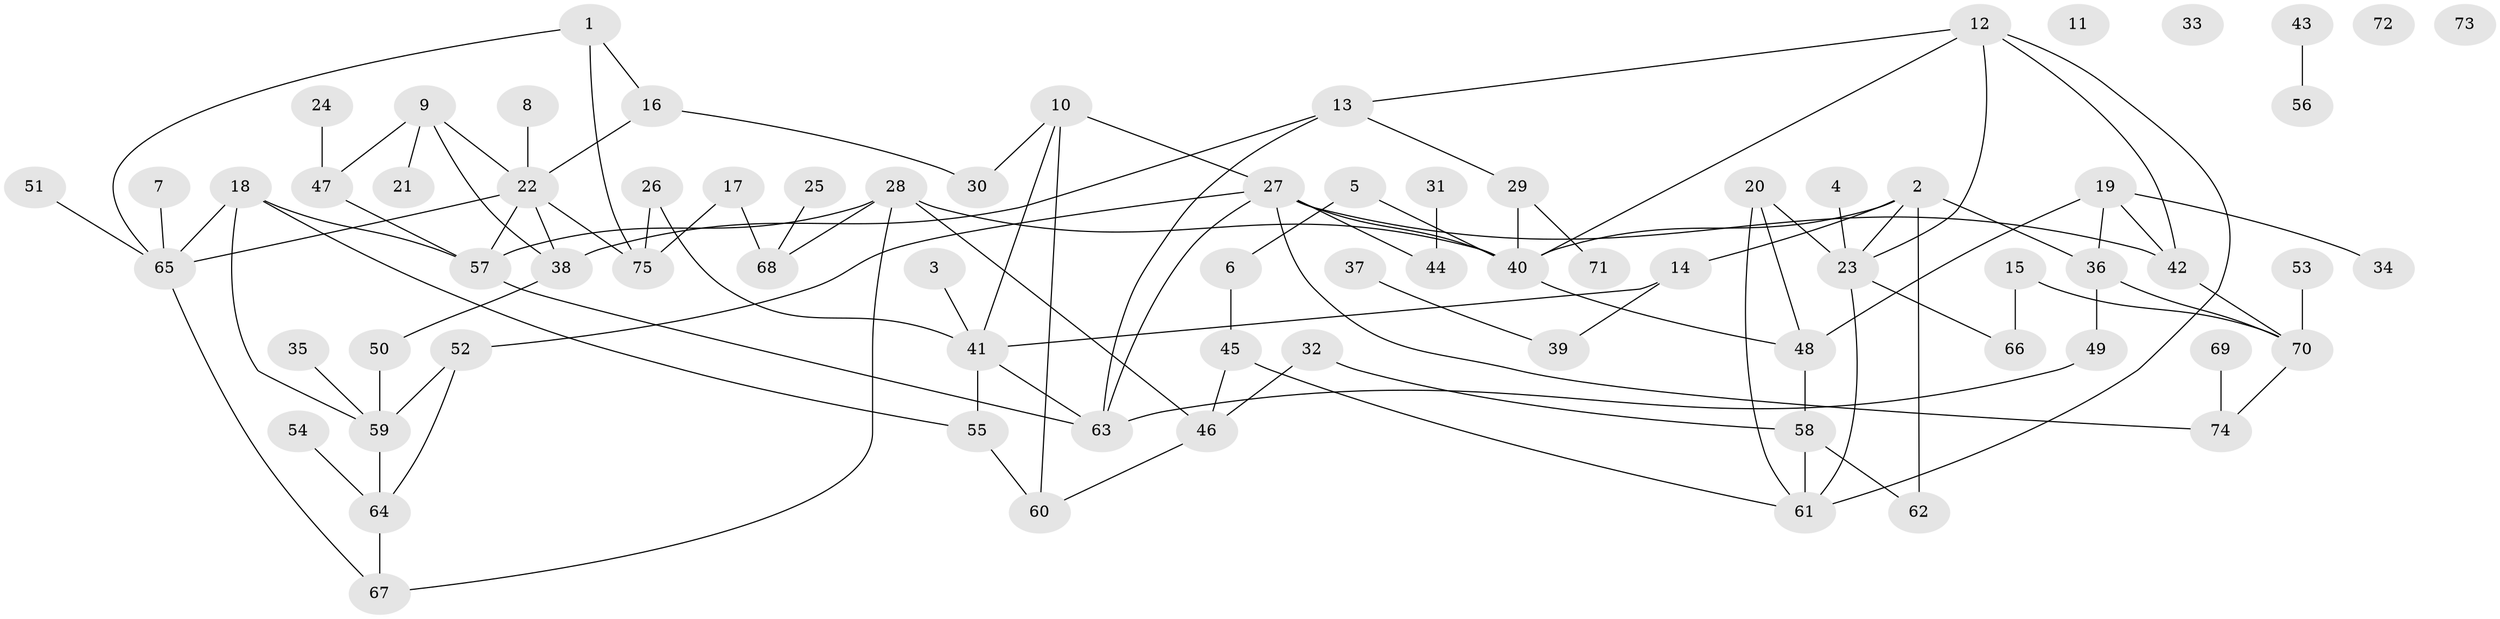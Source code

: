 // coarse degree distribution, {6: 0.12121212121212122, 3: 0.18181818181818182, 4: 0.06060606060606061, 5: 0.12121212121212122, 11: 0.030303030303030304, 2: 0.21212121212121213, 8: 0.06060606060606061, 1: 0.18181818181818182, 7: 0.030303030303030304}
// Generated by graph-tools (version 1.1) at 2025/48/03/04/25 22:48:29]
// undirected, 75 vertices, 107 edges
graph export_dot {
  node [color=gray90,style=filled];
  1;
  2;
  3;
  4;
  5;
  6;
  7;
  8;
  9;
  10;
  11;
  12;
  13;
  14;
  15;
  16;
  17;
  18;
  19;
  20;
  21;
  22;
  23;
  24;
  25;
  26;
  27;
  28;
  29;
  30;
  31;
  32;
  33;
  34;
  35;
  36;
  37;
  38;
  39;
  40;
  41;
  42;
  43;
  44;
  45;
  46;
  47;
  48;
  49;
  50;
  51;
  52;
  53;
  54;
  55;
  56;
  57;
  58;
  59;
  60;
  61;
  62;
  63;
  64;
  65;
  66;
  67;
  68;
  69;
  70;
  71;
  72;
  73;
  74;
  75;
  1 -- 16;
  1 -- 65;
  1 -- 75;
  2 -- 14;
  2 -- 23;
  2 -- 36;
  2 -- 40;
  2 -- 62;
  3 -- 41;
  4 -- 23;
  5 -- 6;
  5 -- 40;
  6 -- 45;
  7 -- 65;
  8 -- 22;
  9 -- 21;
  9 -- 22;
  9 -- 38;
  9 -- 47;
  10 -- 27;
  10 -- 30;
  10 -- 41;
  10 -- 60;
  12 -- 13;
  12 -- 23;
  12 -- 40;
  12 -- 42;
  12 -- 61;
  13 -- 29;
  13 -- 38;
  13 -- 63;
  14 -- 39;
  14 -- 41;
  15 -- 66;
  15 -- 70;
  16 -- 22;
  16 -- 30;
  17 -- 68;
  17 -- 75;
  18 -- 55;
  18 -- 57;
  18 -- 59;
  18 -- 65;
  19 -- 34;
  19 -- 36;
  19 -- 42;
  19 -- 48;
  20 -- 23;
  20 -- 48;
  20 -- 61;
  22 -- 38;
  22 -- 57;
  22 -- 65;
  22 -- 75;
  23 -- 61;
  23 -- 66;
  24 -- 47;
  25 -- 68;
  26 -- 41;
  26 -- 75;
  27 -- 40;
  27 -- 42;
  27 -- 44;
  27 -- 52;
  27 -- 63;
  27 -- 74;
  28 -- 40;
  28 -- 46;
  28 -- 57;
  28 -- 67;
  28 -- 68;
  29 -- 40;
  29 -- 71;
  31 -- 44;
  32 -- 46;
  32 -- 58;
  35 -- 59;
  36 -- 49;
  36 -- 70;
  37 -- 39;
  38 -- 50;
  40 -- 48;
  41 -- 55;
  41 -- 63;
  42 -- 70;
  43 -- 56;
  45 -- 46;
  45 -- 61;
  46 -- 60;
  47 -- 57;
  48 -- 58;
  49 -- 63;
  50 -- 59;
  51 -- 65;
  52 -- 59;
  52 -- 64;
  53 -- 70;
  54 -- 64;
  55 -- 60;
  57 -- 63;
  58 -- 61;
  58 -- 62;
  59 -- 64;
  64 -- 67;
  65 -- 67;
  69 -- 74;
  70 -- 74;
}
